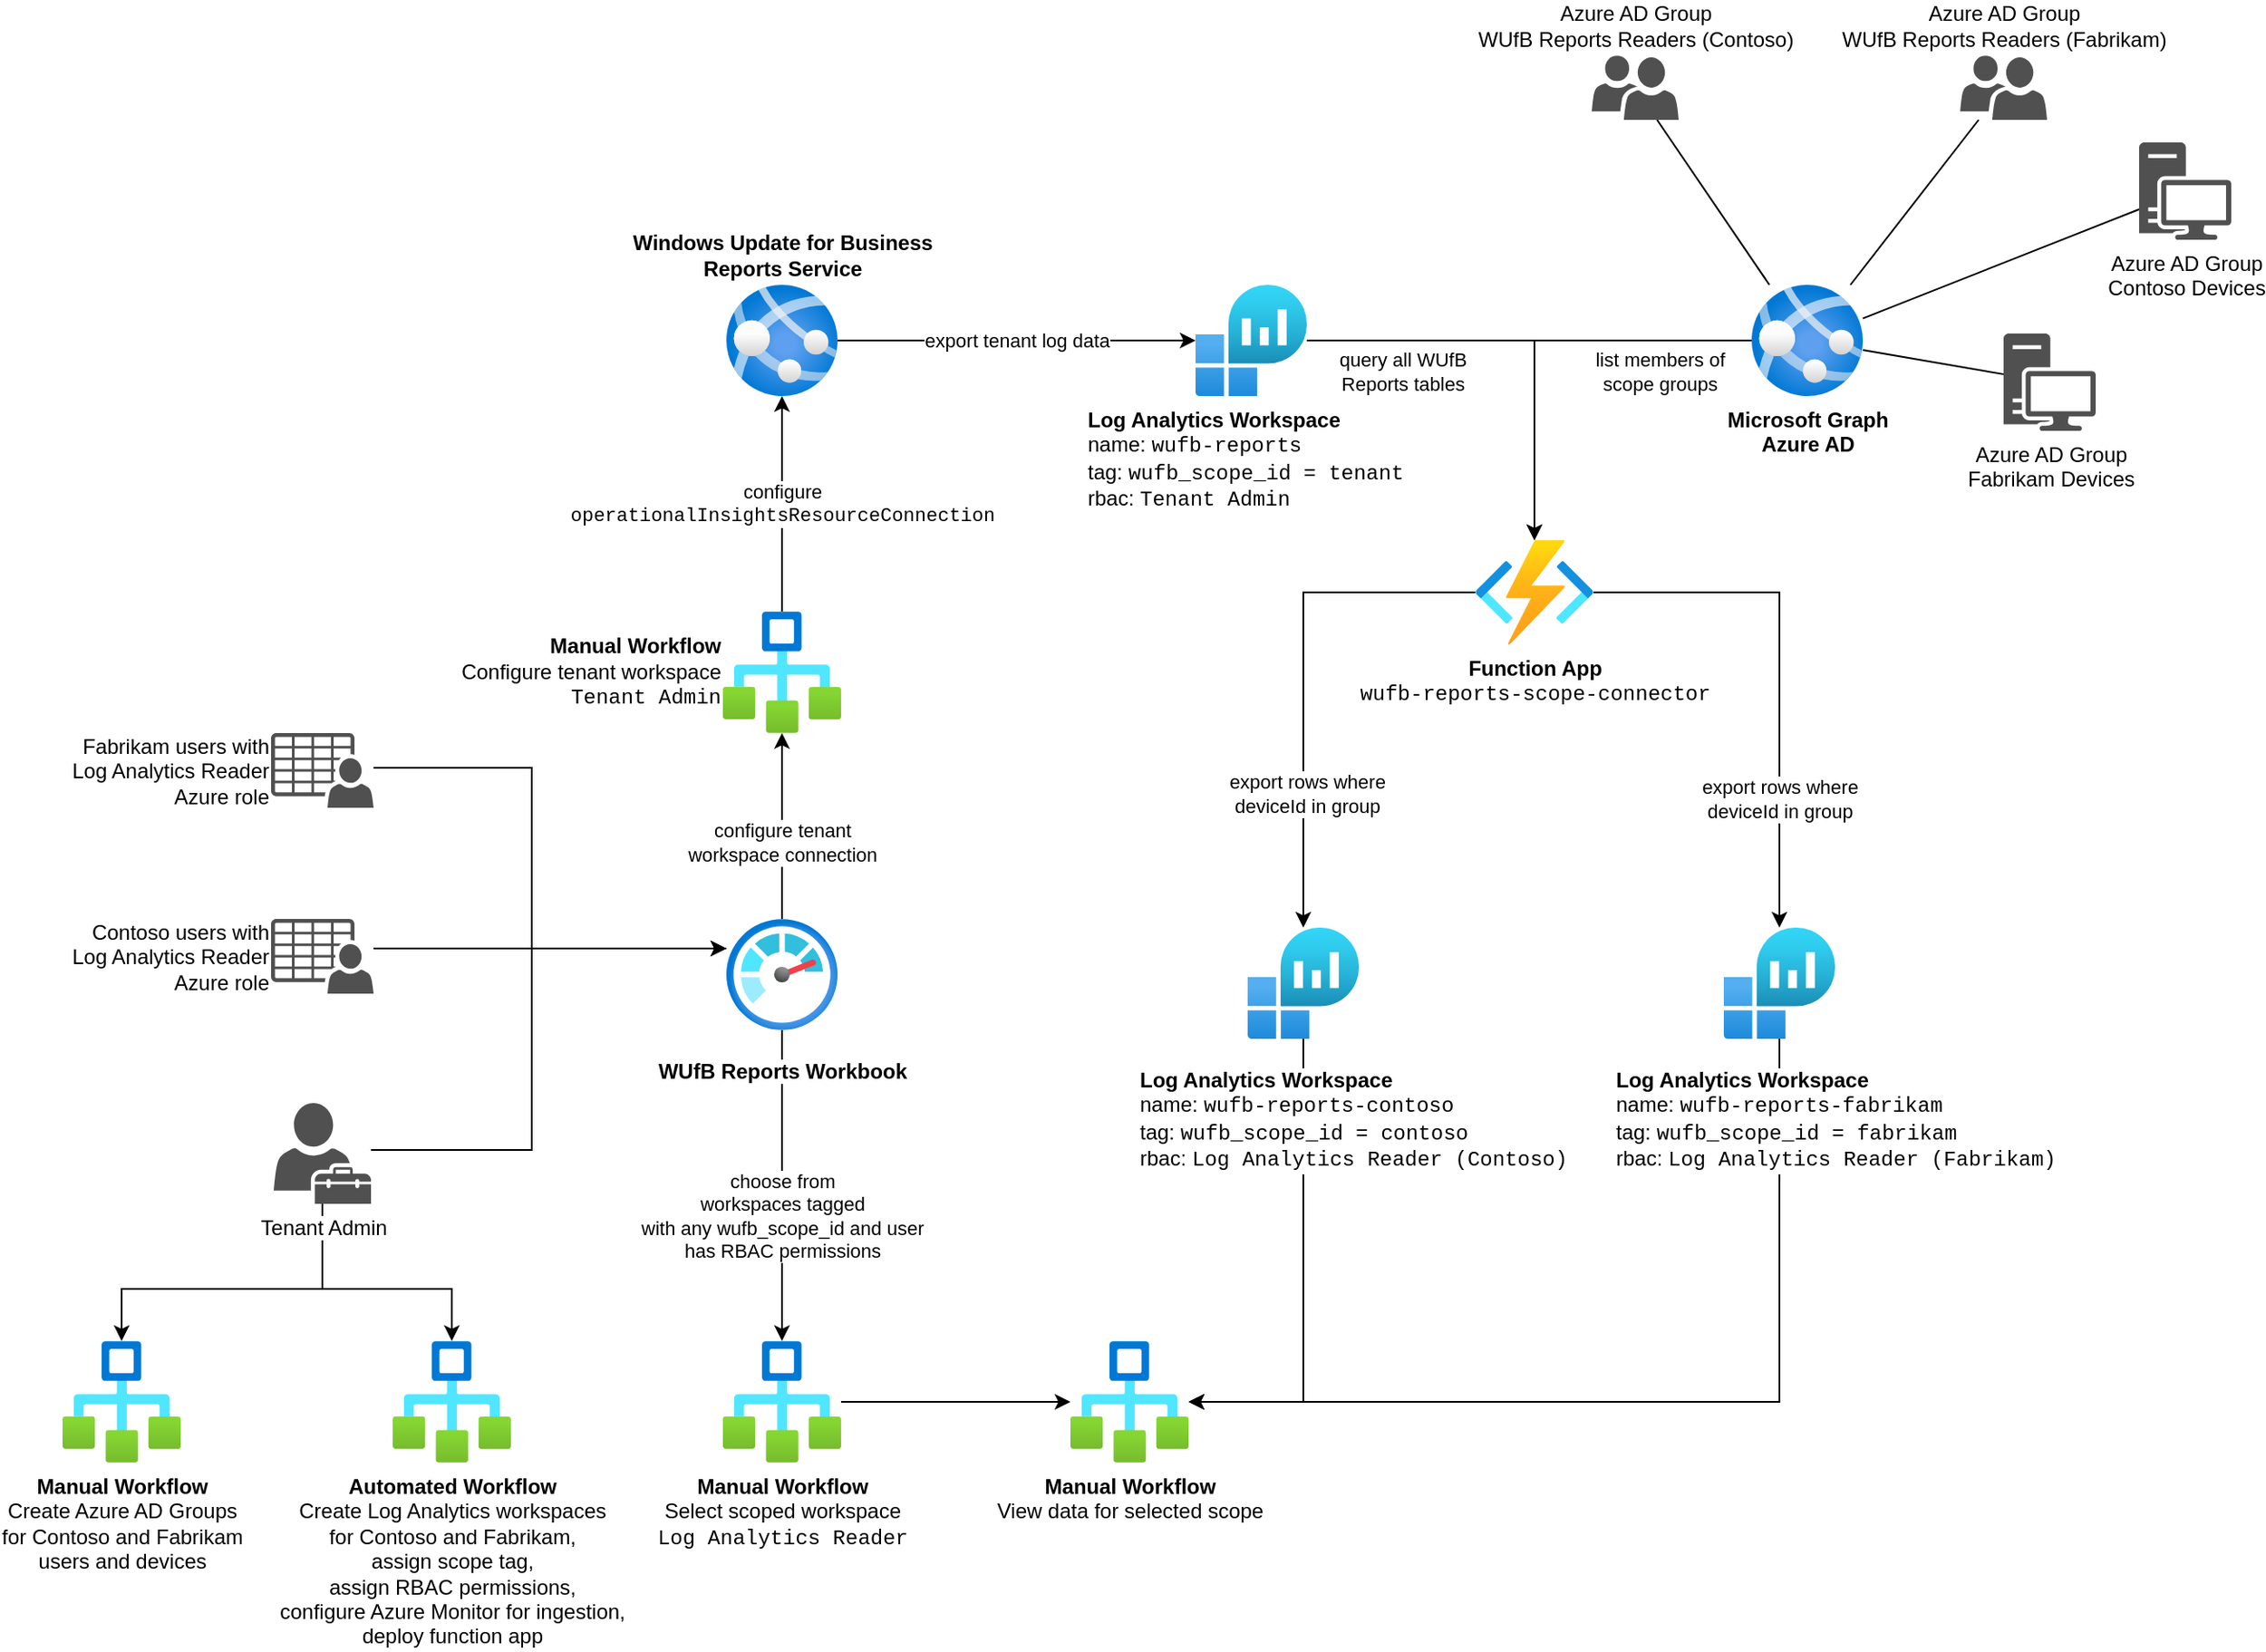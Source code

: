 <mxfile version="20.8.16" type="device"><diagram name="Page-1" id="822b0af5-4adb-64df-f703-e8dfc1f81529"><mxGraphModel dx="1306" dy="812" grid="1" gridSize="10" guides="1" tooltips="1" connect="1" arrows="1" fold="1" page="1" pageScale="1" pageWidth="1700" pageHeight="1100" background="none" math="0" shadow="0"><root><mxCell id="0"/><mxCell id="1" parent="0"/><mxCell id="Ftz7o0uoyl_DDHII07qG-42" style="edgeStyle=orthogonalEdgeStyle;rounded=0;orthogonalLoop=1;jettySize=auto;html=1;startArrow=none;startFill=0;endArrow=classic;endFill=1;" parent="1" source="Ftz7o0uoyl_DDHII07qG-7" target="Ftz7o0uoyl_DDHII07qG-40" edge="1"><mxGeometry relative="1" as="geometry"><Array as="points"><mxPoint x="330" y="820"/><mxPoint x="214" y="820"/></Array></mxGeometry></mxCell><mxCell id="Ftz7o0uoyl_DDHII07qG-43" style="edgeStyle=orthogonalEdgeStyle;rounded=0;orthogonalLoop=1;jettySize=auto;html=1;startArrow=none;startFill=0;endArrow=classic;endFill=1;" parent="1" source="Ftz7o0uoyl_DDHII07qG-7" target="Ftz7o0uoyl_DDHII07qG-41" edge="1"><mxGeometry relative="1" as="geometry"><Array as="points"><mxPoint x="330" y="820"/><mxPoint x="404" y="820"/></Array></mxGeometry></mxCell><mxCell id="Ftz7o0uoyl_DDHII07qG-39" style="edgeStyle=orthogonalEdgeStyle;rounded=0;orthogonalLoop=1;jettySize=auto;html=1;endArrow=classic;endFill=1;startArrow=none;startFill=0;" parent="1" source="Ftz7o0uoyl_DDHII07qG-25" target="Ftz7o0uoyl_DDHII07qG-35" edge="1"><mxGeometry relative="1" as="geometry"><Array as="points"/></mxGeometry></mxCell><mxCell id="Ftz7o0uoyl_DDHII07qG-36" style="edgeStyle=orthogonalEdgeStyle;rounded=0;orthogonalLoop=1;jettySize=auto;html=1;endArrow=none;endFill=0;startArrow=classic;startFill=1;" parent="1" source="Ftz7o0uoyl_DDHII07qG-35" target="Ftz7o0uoyl_DDHII07qG-9" edge="1"><mxGeometry relative="1" as="geometry"/></mxCell><mxCell id="Ftz7o0uoyl_DDHII07qG-37" style="edgeStyle=orthogonalEdgeStyle;rounded=0;orthogonalLoop=1;jettySize=auto;html=1;endArrow=none;endFill=0;startArrow=classic;startFill=1;" parent="1" source="Ftz7o0uoyl_DDHII07qG-35" target="Ftz7o0uoyl_DDHII07qG-10" edge="1"><mxGeometry relative="1" as="geometry"/></mxCell><mxCell id="Ftz7o0uoyl_DDHII07qG-3" value="query all WUfB&lt;br&gt;Reports tables" style="edgeStyle=orthogonalEdgeStyle;rounded=0;orthogonalLoop=1;jettySize=auto;html=1;" parent="1" source="Ftz7o0uoyl_DDHII07qG-1" target="EObpfhY0n-GdXnJAH-M3-3" edge="1"><mxGeometry x="-0.556" y="-18" relative="1" as="geometry"><mxPoint x="896" y="274" as="sourcePoint"/><mxPoint as="offset"/></mxGeometry></mxCell><mxCell id="Ftz7o0uoyl_DDHII07qG-1" value="&lt;b&gt;Log Analytics Workspace&lt;/b&gt;&lt;br&gt;name: &lt;font face=&quot;Courier New&quot;&gt;wufb-reports&lt;/font&gt;&lt;br&gt;tag: &lt;font face=&quot;Courier New&quot;&gt;wufb_scope_id = tenant&lt;/font&gt;&lt;br&gt;rbac: &lt;font face=&quot;Courier New&quot;&gt;Tenant Admin&lt;/font&gt;" style="aspect=fixed;html=1;points=[];align=left;image;fontSize=12;image=img/lib/azure2/analytics/Log_Analytics_Workspaces.svg;labelPosition=left;verticalLabelPosition=bottom;verticalAlign=top;spacingLeft=0;" parent="1" vertex="1"><mxGeometry x="832" y="242" width="64" height="64" as="geometry"/></mxCell><mxCell id="Ftz7o0uoyl_DDHII07qG-11" style="edgeStyle=orthogonalEdgeStyle;rounded=0;orthogonalLoop=1;jettySize=auto;html=1;" parent="1" source="EObpfhY0n-GdXnJAH-M3-3" target="Ftz7o0uoyl_DDHII07qG-9" edge="1"><mxGeometry relative="1" as="geometry"/></mxCell><mxCell id="Ftz7o0uoyl_DDHII07qG-19" value="export rows where&lt;br&gt;deviceId in group" style="edgeLabel;html=1;align=center;verticalAlign=middle;resizable=0;points=[];" parent="Ftz7o0uoyl_DDHII07qG-11" vertex="1" connectable="0"><mxGeometry x="0.405" y="4" relative="1" as="geometry"><mxPoint x="-2" y="10" as="offset"/></mxGeometry></mxCell><mxCell id="Ftz7o0uoyl_DDHII07qG-12" value="export rows where&lt;br&gt;deviceId in group" style="edgeStyle=orthogonalEdgeStyle;rounded=0;orthogonalLoop=1;jettySize=auto;html=1;" parent="1" source="EObpfhY0n-GdXnJAH-M3-3" target="Ftz7o0uoyl_DDHII07qG-10" edge="1"><mxGeometry x="0.508" relative="1" as="geometry"><mxPoint as="offset"/></mxGeometry></mxCell><mxCell id="Ftz7o0uoyl_DDHII07qG-13" value="list members of&lt;br&gt;scope groups" style="edgeStyle=orthogonalEdgeStyle;rounded=0;orthogonalLoop=1;jettySize=auto;html=1;" parent="1" source="Ftz7o0uoyl_DDHII07qG-22" target="EObpfhY0n-GdXnJAH-M3-3" edge="1"><mxGeometry x="-0.555" y="18" relative="1" as="geometry"><mxPoint x="1122" y="274" as="sourcePoint"/><mxPoint as="offset"/></mxGeometry></mxCell><mxCell id="Ftz7o0uoyl_DDHII07qG-20" value="export tenant log data" style="edgeStyle=orthogonalEdgeStyle;rounded=0;orthogonalLoop=1;jettySize=auto;html=1;endArrow=classic;endFill=1;" parent="1" source="Ftz7o0uoyl_DDHII07qG-6" target="Ftz7o0uoyl_DDHII07qG-1" edge="1"><mxGeometry relative="1" as="geometry"/></mxCell><mxCell id="Ftz7o0uoyl_DDHII07qG-6" value="&lt;b&gt;Windows Update for Business&lt;br&gt;Reports Service&lt;/b&gt;" style="aspect=fixed;html=1;points=[];align=center;image;fontSize=12;image=img/lib/azure2/compute/App_Services.svg;labelPosition=center;verticalLabelPosition=top;verticalAlign=bottom;" parent="1" vertex="1"><mxGeometry x="562" y="242" width="64" height="64" as="geometry"/></mxCell><mxCell id="Ftz7o0uoyl_DDHII07qG-32" value="" style="edgeStyle=orthogonalEdgeStyle;rounded=0;orthogonalLoop=1;jettySize=auto;html=1;endArrow=classic;endFill=1;" parent="1" source="Ftz7o0uoyl_DDHII07qG-7" target="Ftz7o0uoyl_DDHII07qG-21" edge="1"><mxGeometry relative="1" as="geometry"><Array as="points"><mxPoint x="450" y="740"/><mxPoint x="450" y="624"/></Array></mxGeometry></mxCell><mxCell id="Ftz7o0uoyl_DDHII07qG-9" value="&lt;b&gt;Log Analytics Workspace&lt;/b&gt;&lt;br&gt;name: &lt;font face=&quot;Courier New&quot;&gt;wufb-reports-contoso&lt;/font&gt;&lt;br&gt;tag: &lt;font face=&quot;Courier New&quot;&gt;wufb_scope_id = contoso&lt;/font&gt;&lt;br&gt;rbac: &lt;font face=&quot;Courier New&quot;&gt;Log Analytics Reader (Contoso)&lt;/font&gt;" style="aspect=fixed;html=1;points=[];align=left;image;fontSize=12;image=img/lib/azure2/analytics/Log_Analytics_Workspaces.svg;labelBackgroundColor=#FFFFFF;spacingTop=10;labelPosition=left;verticalLabelPosition=bottom;verticalAlign=top;" parent="1" vertex="1"><mxGeometry x="862" y="612" width="64" height="64" as="geometry"/></mxCell><mxCell id="Ftz7o0uoyl_DDHII07qG-10" value="&lt;b&gt;Log Analytics Workspace&lt;/b&gt;&lt;br&gt;name: &lt;font face=&quot;Courier New&quot;&gt;wufb-reports-fabrikam&lt;/font&gt;&lt;br&gt;tag: &lt;font face=&quot;Courier New&quot;&gt;wufb_scope_id = fabrikam&lt;/font&gt;&lt;br&gt;rbac: &lt;font face=&quot;Courier New&quot;&gt;Log Analytics Reader (Fabrikam)&lt;/font&gt;" style="aspect=fixed;html=1;points=[];align=left;image;fontSize=12;image=img/lib/azure2/analytics/Log_Analytics_Workspaces.svg;spacingTop=10;labelPosition=left;verticalLabelPosition=bottom;verticalAlign=top;" parent="1" vertex="1"><mxGeometry x="1136" y="612" width="64" height="64" as="geometry"/></mxCell><mxCell id="Ftz7o0uoyl_DDHII07qG-17" style="rounded=0;orthogonalLoop=1;jettySize=auto;html=1;endArrow=none;endFill=0;" parent="1" source="Ftz7o0uoyl_DDHII07qG-15" target="Ftz7o0uoyl_DDHII07qG-22" edge="1"><mxGeometry relative="1" as="geometry"><mxPoint x="1176.165" y="250" as="targetPoint"/></mxGeometry></mxCell><mxCell id="Ftz7o0uoyl_DDHII07qG-15" value="Azure AD Group&lt;br&gt;WUfB Reports Readers (Contoso)" style="sketch=0;pointerEvents=1;shadow=0;dashed=0;html=1;strokeColor=none;labelPosition=center;verticalLabelPosition=top;verticalAlign=bottom;align=center;fillColor=#505050;shape=mxgraph.mscae.intune.user_group" parent="1" vertex="1"><mxGeometry x="1060" y="110" width="50" height="37" as="geometry"/></mxCell><mxCell id="Ftz7o0uoyl_DDHII07qG-18" style="rounded=0;orthogonalLoop=1;jettySize=auto;html=1;endArrow=none;endFill=0;" parent="1" source="Ftz7o0uoyl_DDHII07qG-16" target="Ftz7o0uoyl_DDHII07qG-22" edge="1"><mxGeometry relative="1" as="geometry"><mxPoint x="1176" y="250" as="targetPoint"/></mxGeometry></mxCell><mxCell id="Ftz7o0uoyl_DDHII07qG-16" value="Azure AD Group&lt;br&gt;WUfB Reports Readers (Fabrikam)" style="sketch=0;pointerEvents=1;shadow=0;dashed=0;html=1;strokeColor=none;labelPosition=center;verticalLabelPosition=top;verticalAlign=bottom;align=center;fillColor=#505050;shape=mxgraph.mscae.intune.user_group" parent="1" vertex="1"><mxGeometry x="1272" y="110" width="50" height="37" as="geometry"/></mxCell><mxCell id="Ftz7o0uoyl_DDHII07qG-29" style="edgeStyle=orthogonalEdgeStyle;rounded=0;orthogonalLoop=1;jettySize=auto;html=1;endArrow=classic;endFill=1;" parent="1" source="Ftz7o0uoyl_DDHII07qG-21" target="Ftz7o0uoyl_DDHII07qG-23" edge="1"><mxGeometry relative="1" as="geometry"/></mxCell><mxCell id="Ftz7o0uoyl_DDHII07qG-30" value="configure tenant&lt;br&gt;workspace connection" style="edgeLabel;html=1;align=center;verticalAlign=middle;resizable=0;points=[];" parent="Ftz7o0uoyl_DDHII07qG-29" vertex="1" connectable="0"><mxGeometry x="-0.178" relative="1" as="geometry"><mxPoint as="offset"/></mxGeometry></mxCell><mxCell id="Ftz7o0uoyl_DDHII07qG-31" value="choose from&lt;br&gt;workspaces tagged&lt;br&gt;with any wufb_scope_id and user&lt;br&gt;has RBAC permissions" style="edgeStyle=orthogonalEdgeStyle;rounded=0;orthogonalLoop=1;jettySize=auto;html=1;endArrow=classic;endFill=1;" parent="1" source="Ftz7o0uoyl_DDHII07qG-21" target="Ftz7o0uoyl_DDHII07qG-25" edge="1"><mxGeometry x="0.194" relative="1" as="geometry"><Array as="points"><mxPoint x="594" y="730"/><mxPoint x="594" y="730"/></Array><mxPoint as="offset"/></mxGeometry></mxCell><mxCell id="Ftz7o0uoyl_DDHII07qG-21" value="&lt;b&gt;WUfB Reports Workbook&lt;/b&gt;" style="aspect=fixed;html=1;points=[];align=center;image;fontSize=12;image=img/lib/azure2/management_governance/Monitor.svg;spacingTop=10;" parent="1" vertex="1"><mxGeometry x="562" y="607" width="64" height="64" as="geometry"/></mxCell><mxCell id="Ftz7o0uoyl_DDHII07qG-22" value="Microsoft Graph&lt;br&gt;Azure AD" style="aspect=fixed;html=1;points=[];align=center;image;fontSize=12;image=img/lib/azure2/app_services/App_Services.svg;fontStyle=1" parent="1" vertex="1"><mxGeometry x="1152" y="242" width="64" height="64" as="geometry"/></mxCell><mxCell id="Ftz7o0uoyl_DDHII07qG-24" value="configure&lt;br&gt;&lt;font face=&quot;Courier New&quot;&gt;operationalInsightsResourceConnection&lt;/font&gt;" style="edgeStyle=orthogonalEdgeStyle;rounded=0;orthogonalLoop=1;jettySize=auto;html=1;endArrow=classic;endFill=1;" parent="1" source="Ftz7o0uoyl_DDHII07qG-23" target="Ftz7o0uoyl_DDHII07qG-6" edge="1"><mxGeometry relative="1" as="geometry"/></mxCell><mxCell id="Ftz7o0uoyl_DDHII07qG-23" value="&lt;b&gt;Manual Workflow&lt;/b&gt;&lt;br&gt;Configure tenant workspace&lt;br&gt;&lt;font face=&quot;Courier New&quot;&gt;Tenant Admin&lt;/font&gt;" style="aspect=fixed;html=1;points=[];align=right;image;fontSize=12;image=img/lib/azure2/general/Workflow.svg;labelPosition=left;verticalLabelPosition=middle;verticalAlign=middle;" parent="1" vertex="1"><mxGeometry x="560" y="430" width="68" height="70" as="geometry"/></mxCell><mxCell id="Ftz7o0uoyl_DDHII07qG-33" style="edgeStyle=orthogonalEdgeStyle;rounded=0;orthogonalLoop=1;jettySize=auto;html=1;endArrow=classic;endFill=1;" parent="1" source="Ftz7o0uoyl_DDHII07qG-27" target="Ftz7o0uoyl_DDHII07qG-21" edge="1"><mxGeometry relative="1" as="geometry"><Array as="points"><mxPoint x="390" y="624"/><mxPoint x="390" y="624"/></Array></mxGeometry></mxCell><mxCell id="Ftz7o0uoyl_DDHII07qG-27" value="Contoso users with&lt;br&gt;Log Analytics Reader&lt;br&gt;Azure role" style="sketch=0;pointerEvents=1;shadow=0;dashed=0;html=1;strokeColor=none;fillColor=#505050;labelPosition=left;verticalLabelPosition=middle;verticalAlign=middle;outlineConnect=0;align=right;shape=mxgraph.office.users.csv_file;" parent="1" vertex="1"><mxGeometry x="300" y="607" width="59" height="43" as="geometry"/></mxCell><mxCell id="Ftz7o0uoyl_DDHII07qG-34" style="edgeStyle=orthogonalEdgeStyle;rounded=0;orthogonalLoop=1;jettySize=auto;html=1;endArrow=none;endFill=0;" parent="1" source="Ftz7o0uoyl_DDHII07qG-28" target="Ftz7o0uoyl_DDHII07qG-21" edge="1"><mxGeometry relative="1" as="geometry"><Array as="points"><mxPoint x="450" y="520"/><mxPoint x="450" y="624"/></Array></mxGeometry></mxCell><mxCell id="Ftz7o0uoyl_DDHII07qG-28" value="Fabrikam users with&lt;br&gt;Log Analytics Reader&lt;br&gt;Azure role" style="sketch=0;pointerEvents=1;shadow=0;dashed=0;html=1;strokeColor=none;fillColor=#505050;labelPosition=left;verticalLabelPosition=middle;verticalAlign=middle;outlineConnect=0;align=right;shape=mxgraph.office.users.csv_file;" parent="1" vertex="1"><mxGeometry x="300" y="500" width="59" height="43" as="geometry"/></mxCell><mxCell id="Ftz7o0uoyl_DDHII07qG-35" value="&lt;b&gt;Manual Workflow&lt;/b&gt;&lt;br&gt;View data for selected scope" style="aspect=fixed;html=1;points=[];align=center;image;fontSize=12;image=img/lib/azure2/general/Workflow.svg;" parent="1" vertex="1"><mxGeometry x="760" y="850" width="68" height="70" as="geometry"/></mxCell><mxCell id="Ftz7o0uoyl_DDHII07qG-40" value="&lt;b&gt;Manual Workflow&lt;/b&gt;&lt;br&gt;Create Azure AD Groups&lt;br&gt;for Contoso and Fabrikam&lt;br&gt;users and devices" style="aspect=fixed;html=1;points=[];align=center;image;fontSize=12;image=img/lib/azure2/general/Workflow.svg;labelBackgroundColor=#FFFFFF;" parent="1" vertex="1"><mxGeometry x="180" y="850" width="68" height="70" as="geometry"/></mxCell><mxCell id="Ftz7o0uoyl_DDHII07qG-41" value="&lt;b&gt;Automated Workflow&lt;/b&gt;&lt;br&gt;Create Log Analytics workspaces&lt;br&gt;for Contoso and Fabrikam,&lt;br&gt;assign scope tag,&lt;br&gt;assign RBAC permissions,&lt;br&gt;configure Azure Monitor for ingestion,&lt;br&gt;deploy function app" style="aspect=fixed;html=1;points=[];align=center;image;fontSize=12;image=img/lib/azure2/general/Workflow.svg;labelBackgroundColor=#FFFFFF;" parent="1" vertex="1"><mxGeometry x="370" y="850" width="68" height="70" as="geometry"/></mxCell><mxCell id="Ftz7o0uoyl_DDHII07qG-7" value="Tenant Admin" style="sketch=0;pointerEvents=1;shadow=0;dashed=0;html=1;strokeColor=none;fillColor=#505050;labelPosition=center;verticalLabelPosition=bottom;verticalAlign=top;outlineConnect=0;align=center;shape=mxgraph.office.users.tenant_admin;labelBackgroundColor=default;" parent="1" vertex="1"><mxGeometry x="301.5" y="713" width="56" height="58" as="geometry"/></mxCell><mxCell id="Ftz7o0uoyl_DDHII07qG-46" style="rounded=0;orthogonalLoop=1;jettySize=auto;html=1;startArrow=none;startFill=0;endArrow=none;endFill=0;" parent="1" source="Ftz7o0uoyl_DDHII07qG-44" target="Ftz7o0uoyl_DDHII07qG-22" edge="1"><mxGeometry relative="1" as="geometry"/></mxCell><mxCell id="Ftz7o0uoyl_DDHII07qG-44" value="Azure AD Group&lt;br&gt;Contoso Devices" style="sketch=0;pointerEvents=1;shadow=0;dashed=0;html=1;strokeColor=none;fillColor=#505050;labelPosition=center;verticalLabelPosition=bottom;verticalAlign=top;outlineConnect=0;align=center;shape=mxgraph.office.devices.workstation;labelBackgroundColor=default;" parent="1" vertex="1"><mxGeometry x="1375" y="160" width="53" height="56" as="geometry"/></mxCell><mxCell id="Ftz7o0uoyl_DDHII07qG-47" style="edgeStyle=none;rounded=0;orthogonalLoop=1;jettySize=auto;html=1;startArrow=none;startFill=0;endArrow=none;endFill=0;" parent="1" source="Ftz7o0uoyl_DDHII07qG-45" target="Ftz7o0uoyl_DDHII07qG-22" edge="1"><mxGeometry relative="1" as="geometry"/></mxCell><mxCell id="Ftz7o0uoyl_DDHII07qG-45" value="Azure AD Group&lt;br&gt;Fabrikam Devices" style="sketch=0;pointerEvents=1;shadow=0;dashed=0;html=1;strokeColor=none;fillColor=#505050;labelPosition=center;verticalLabelPosition=bottom;verticalAlign=top;outlineConnect=0;align=center;shape=mxgraph.office.devices.workstation;labelBackgroundColor=default;" parent="1" vertex="1"><mxGeometry x="1297" y="270" width="53" height="56" as="geometry"/></mxCell><mxCell id="EObpfhY0n-GdXnJAH-M3-3" value="&lt;b&gt;Function App&lt;/b&gt;&lt;br&gt;&lt;font face=&quot;Courier New&quot;&gt;wufb-reports-scope-connector&lt;/font&gt;" style="aspect=fixed;html=1;points=[];align=center;image;fontSize=12;image=img/lib/azure2/compute/Function_Apps.svg;fontFamily=Helvetica;" parent="1" vertex="1"><mxGeometry x="993" y="389" width="68" height="60" as="geometry"/></mxCell><mxCell id="Ftz7o0uoyl_DDHII07qG-25" value="&lt;b&gt;Manual Workflow&lt;/b&gt;&lt;br&gt;Select scoped workspace&lt;br&gt;&lt;font face=&quot;Courier New&quot;&gt;Log Analytics Reader&lt;/font&gt;" style="aspect=fixed;html=1;points=[];align=center;image;fontSize=12;image=img/lib/azure2/general/Workflow.svg;spacingTop=0;" parent="1" vertex="1"><mxGeometry x="560" y="850" width="68" height="70" as="geometry"/></mxCell></root></mxGraphModel></diagram></mxfile>